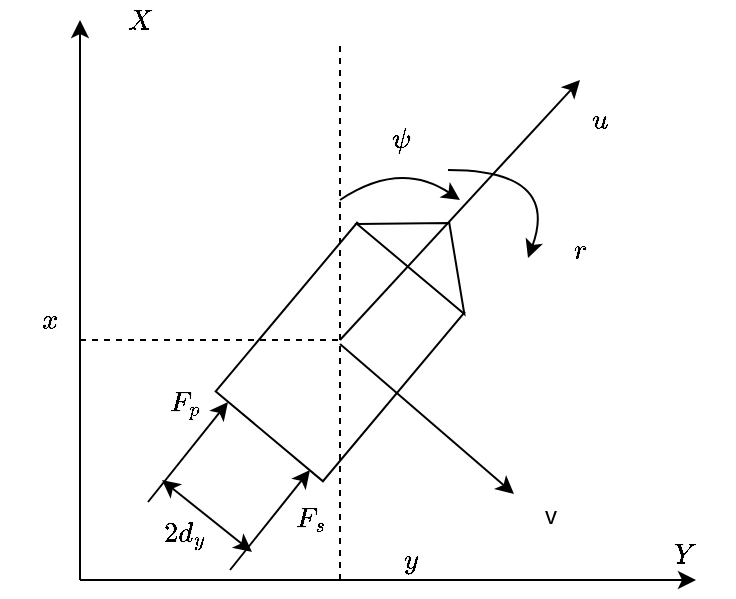 <mxfile version="16.5.1" type="device"><diagram id="3p9QDvlEDtrp3AnMtBP2" name="第 1 页"><mxGraphModel dx="920" dy="646" grid="0" gridSize="10" guides="1" tooltips="1" connect="1" arrows="1" fold="1" page="1" pageScale="1" pageWidth="827" pageHeight="1169" math="1" shadow="0"><root><mxCell id="0"/><mxCell id="1" parent="0"/><mxCell id="PY2boGsFdZs_3SDbb-nt-1" value="" style="endArrow=classic;html=1;rounded=0;" edge="1" parent="1"><mxGeometry width="50" height="50" relative="1" as="geometry"><mxPoint x="240" y="480" as="sourcePoint"/><mxPoint x="548" y="480" as="targetPoint"/></mxGeometry></mxCell><mxCell id="PY2boGsFdZs_3SDbb-nt-2" value="" style="endArrow=classic;html=1;rounded=0;" edge="1" parent="1"><mxGeometry width="50" height="50" relative="1" as="geometry"><mxPoint x="240" y="480" as="sourcePoint"/><mxPoint x="240" y="200" as="targetPoint"/></mxGeometry></mxCell><mxCell id="PY2boGsFdZs_3SDbb-nt-3" value="$$X$$" style="text;html=1;align=center;verticalAlign=middle;resizable=0;points=[];autosize=1;strokeColor=none;fillColor=none;" vertex="1" parent="1"><mxGeometry x="245" y="190" width="50" height="20" as="geometry"/></mxCell><mxCell id="PY2boGsFdZs_3SDbb-nt-4" value="$$Y$$" style="text;html=1;align=center;verticalAlign=middle;resizable=0;points=[];autosize=1;strokeColor=none;fillColor=none;" vertex="1" parent="1"><mxGeometry x="517" y="457" width="50" height="20" as="geometry"/></mxCell><mxCell id="PY2boGsFdZs_3SDbb-nt-7" value="" style="group;rotation=-50;points=[[0,0.94,0,-1,0],[0.09,1,0,0,7],[0.15,0.56,0,0,0],[0.18,1,0,0,18],[0.27,1,0,0,30],[0.31,0.19,0,0,0],[0.37,1,0,0,41],[0.47,0,0,0,-14],[0.49,0.49,0,0,0],[0.53,1,0,0,13],[0.63,0,0,0,-41],[0.69,0.81,0,0,0],[0.73,0,0,0,-30],[0.82,0,0,0,-18],[0.85,0.44,0,0,0],[0.91,0,0,0,-7],[1,0.06,0,1,0]];" vertex="1" connectable="0" parent="1"><mxGeometry x="310" y="320" width="140" height="70" as="geometry"/></mxCell><mxCell id="PY2boGsFdZs_3SDbb-nt-5" value="" style="rounded=0;whiteSpace=wrap;html=1;rotation=-50;" vertex="1" parent="PY2boGsFdZs_3SDbb-nt-7"><mxGeometry x="5" y="11" width="110" height="70" as="geometry"/></mxCell><mxCell id="PY2boGsFdZs_3SDbb-nt-6" value="" style="triangle;whiteSpace=wrap;html=1;rotation=-50;" vertex="1" parent="PY2boGsFdZs_3SDbb-nt-7"><mxGeometry x="90" y="-42" width="30" height="70" as="geometry"/></mxCell><mxCell id="PY2boGsFdZs_3SDbb-nt-8" value="" style="endArrow=none;dashed=1;html=1;rounded=0;" edge="1" parent="PY2boGsFdZs_3SDbb-nt-7"><mxGeometry width="50" height="50" relative="1" as="geometry"><mxPoint x="-70" y="40" as="sourcePoint"/><mxPoint x="60" y="40" as="targetPoint"/></mxGeometry></mxCell><mxCell id="PY2boGsFdZs_3SDbb-nt-22" value="" style="endArrow=classic;html=1;rounded=0;" edge="1" parent="PY2boGsFdZs_3SDbb-nt-7"><mxGeometry width="50" height="50" relative="1" as="geometry"><mxPoint x="60" y="42" as="sourcePoint"/><mxPoint x="147" y="117" as="targetPoint"/></mxGeometry></mxCell><mxCell id="PY2boGsFdZs_3SDbb-nt-9" value="" style="endArrow=none;dashed=1;html=1;rounded=0;" edge="1" parent="1"><mxGeometry width="50" height="50" relative="1" as="geometry"><mxPoint x="370" y="480" as="sourcePoint"/><mxPoint x="370" y="210" as="targetPoint"/></mxGeometry></mxCell><mxCell id="PY2boGsFdZs_3SDbb-nt-10" value="$$x$$" style="text;html=1;align=center;verticalAlign=middle;resizable=0;points=[];autosize=1;strokeColor=none;fillColor=none;" vertex="1" parent="1"><mxGeometry x="200" y="340" width="50" height="20" as="geometry"/></mxCell><mxCell id="PY2boGsFdZs_3SDbb-nt-11" value="$$y$$" style="text;html=1;align=center;verticalAlign=middle;resizable=0;points=[];autosize=1;strokeColor=none;fillColor=none;" vertex="1" parent="1"><mxGeometry x="380" y="460" width="50" height="20" as="geometry"/></mxCell><mxCell id="PY2boGsFdZs_3SDbb-nt-12" value="" style="endArrow=classic;html=1;rounded=0;" edge="1" parent="1"><mxGeometry width="50" height="50" relative="1" as="geometry"><mxPoint x="370" y="360" as="sourcePoint"/><mxPoint x="490" y="230" as="targetPoint"/></mxGeometry></mxCell><mxCell id="PY2boGsFdZs_3SDbb-nt-13" value="" style="curved=1;endArrow=classic;html=1;rounded=0;" edge="1" parent="1"><mxGeometry width="50" height="50" relative="1" as="geometry"><mxPoint x="370" y="290" as="sourcePoint"/><mxPoint x="430" y="290" as="targetPoint"/><Array as="points"><mxPoint x="400" y="270"/></Array></mxGeometry></mxCell><mxCell id="PY2boGsFdZs_3SDbb-nt-14" value="$$\psi$$" style="text;html=1;align=center;verticalAlign=middle;resizable=0;points=[];autosize=1;strokeColor=none;fillColor=none;" vertex="1" parent="1"><mxGeometry x="370" y="250" width="60" height="20" as="geometry"/></mxCell><mxCell id="PY2boGsFdZs_3SDbb-nt-15" value="" style="endArrow=classic;html=1;rounded=0;" edge="1" parent="1"><mxGeometry width="50" height="50" relative="1" as="geometry"><mxPoint x="274" y="441" as="sourcePoint"/><mxPoint x="314" y="391" as="targetPoint"/></mxGeometry></mxCell><mxCell id="PY2boGsFdZs_3SDbb-nt-16" value="" style="endArrow=classic;html=1;rounded=0;" edge="1" parent="1"><mxGeometry width="50" height="50" relative="1" as="geometry"><mxPoint x="315" y="475" as="sourcePoint"/><mxPoint x="355" y="425" as="targetPoint"/></mxGeometry></mxCell><mxCell id="PY2boGsFdZs_3SDbb-nt-17" value="" style="endArrow=classic;startArrow=classic;html=1;rounded=0;" edge="1" parent="1"><mxGeometry width="50" height="50" relative="1" as="geometry"><mxPoint x="281" y="430" as="sourcePoint"/><mxPoint x="326" y="466" as="targetPoint"/></mxGeometry></mxCell><mxCell id="PY2boGsFdZs_3SDbb-nt-18" value="$$2d_y$$" style="text;html=1;align=center;verticalAlign=middle;resizable=0;points=[];autosize=1;strokeColor=none;fillColor=none;" vertex="1" parent="1"><mxGeometry x="260" y="448" width="63" height="18" as="geometry"/></mxCell><mxCell id="PY2boGsFdZs_3SDbb-nt-19" value="$$F_p$$" style="text;html=1;align=center;verticalAlign=middle;resizable=0;points=[];autosize=1;strokeColor=none;fillColor=none;" vertex="1" parent="1"><mxGeometry x="263" y="383" width="57" height="18" as="geometry"/></mxCell><mxCell id="PY2boGsFdZs_3SDbb-nt-20" value="$$F_s$$" style="text;html=1;align=center;verticalAlign=middle;resizable=0;points=[];autosize=1;strokeColor=none;fillColor=none;" vertex="1" parent="1"><mxGeometry x="326" y="440" width="57" height="18" as="geometry"/></mxCell><mxCell id="PY2boGsFdZs_3SDbb-nt-21" value="$$u$$" style="text;html=1;align=center;verticalAlign=middle;resizable=0;points=[];autosize=1;strokeColor=none;fillColor=none;" vertex="1" parent="1"><mxGeometry x="478" y="241" width="43" height="18" as="geometry"/></mxCell><mxCell id="PY2boGsFdZs_3SDbb-nt-23" value="v" style="text;html=1;align=center;verticalAlign=middle;resizable=0;points=[];autosize=1;strokeColor=none;fillColor=none;" vertex="1" parent="1"><mxGeometry x="467" y="439" width="16" height="18" as="geometry"/></mxCell><mxCell id="PY2boGsFdZs_3SDbb-nt-24" value="" style="curved=1;endArrow=classic;html=1;rounded=0;" edge="1" parent="1"><mxGeometry width="50" height="50" relative="1" as="geometry"><mxPoint x="424" y="275" as="sourcePoint"/><mxPoint x="464" y="319" as="targetPoint"/><Array as="points"><mxPoint x="480" y="275"/></Array></mxGeometry></mxCell><mxCell id="PY2boGsFdZs_3SDbb-nt-25" value="$$&lt;br&gt;r$$" style="text;html=1;align=center;verticalAlign=middle;resizable=0;points=[];autosize=1;strokeColor=none;fillColor=none;" vertex="1" parent="1"><mxGeometry x="476" y="299" width="27" height="32" as="geometry"/></mxCell></root></mxGraphModel></diagram></mxfile>